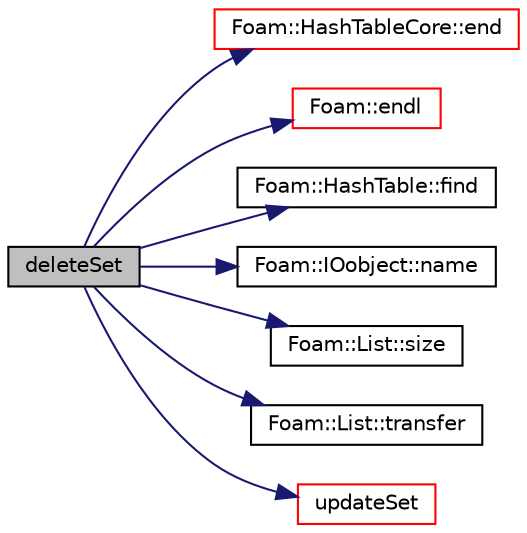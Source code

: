 digraph "deleteSet"
{
  bgcolor="transparent";
  edge [fontname="Helvetica",fontsize="10",labelfontname="Helvetica",labelfontsize="10"];
  node [fontname="Helvetica",fontsize="10",shape=record];
  rankdir="LR";
  Node3471 [label="deleteSet",height=0.2,width=0.4,color="black", fillcolor="grey75", style="filled", fontcolor="black"];
  Node3471 -> Node3472 [color="midnightblue",fontsize="10",style="solid",fontname="Helvetica"];
  Node3472 [label="Foam::HashTableCore::end",height=0.2,width=0.4,color="red",URL="$a26849.html#a540580a296c0ff351686ceb4f27b6fe6",tooltip="iteratorEnd set to beyond the end of any HashTable "];
  Node3471 -> Node3480 [color="midnightblue",fontsize="10",style="solid",fontname="Helvetica"];
  Node3480 [label="Foam::endl",height=0.2,width=0.4,color="red",URL="$a21851.html#a2db8fe02a0d3909e9351bb4275b23ce4",tooltip="Add newline and flush stream. "];
  Node3471 -> Node3482 [color="midnightblue",fontsize="10",style="solid",fontname="Helvetica"];
  Node3482 [label="Foam::HashTable::find",height=0.2,width=0.4,color="black",URL="$a26841.html#a76b2c74ebd9f33fa9f76261b027ffc11",tooltip="Find and return an iterator set at the hashedEntry. "];
  Node3471 -> Node3483 [color="midnightblue",fontsize="10",style="solid",fontname="Helvetica"];
  Node3483 [label="Foam::IOobject::name",height=0.2,width=0.4,color="black",URL="$a27249.html#acc80e00a8ac919288fb55bd14cc88bf6",tooltip="Return name. "];
  Node3471 -> Node3484 [color="midnightblue",fontsize="10",style="solid",fontname="Helvetica"];
  Node3484 [label="Foam::List::size",height=0.2,width=0.4,color="black",URL="$a26833.html#a8a5f6fa29bd4b500caf186f60245b384",tooltip="Override size to be inconsistent with allocated storage. "];
  Node3471 -> Node3485 [color="midnightblue",fontsize="10",style="solid",fontname="Helvetica"];
  Node3485 [label="Foam::List::transfer",height=0.2,width=0.4,color="black",URL="$a26833.html#a25ad1d2084d16b234b0cf91c07e832c0",tooltip="Transfer the contents of the argument List into this list. "];
  Node3471 -> Node3486 [color="midnightblue",fontsize="10",style="solid",fontname="Helvetica"];
  Node3486 [label="updateSet",height=0.2,width=0.4,color="red",URL="$a26585.html#afc9e2e914d3928dd7281d2ac71452052",tooltip="Sort addressing and make faceSet part consistent with addressing. "];
}

